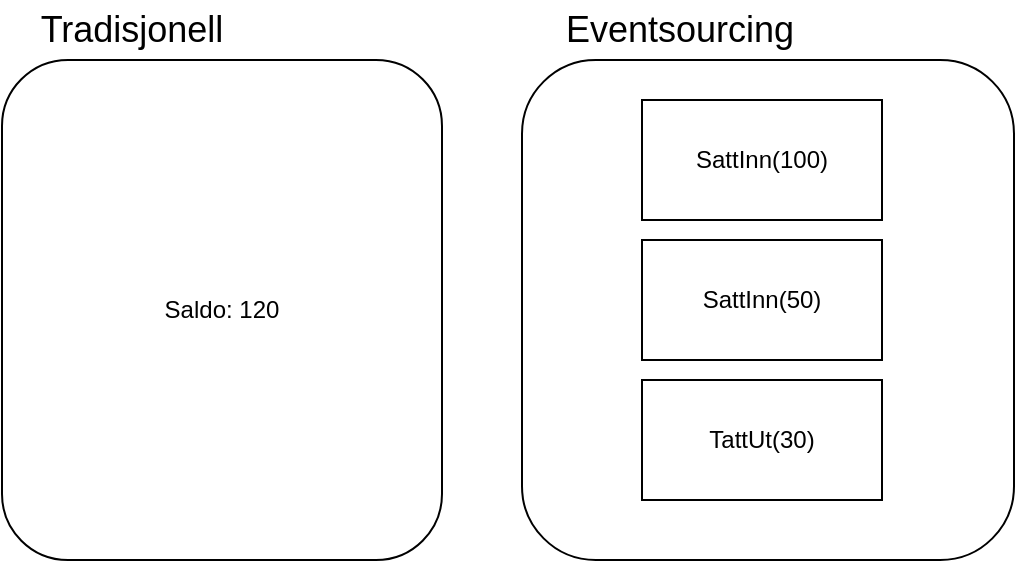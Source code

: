 <mxfile version="20.3.0" type="device"><diagram id="KxJrrXk2LmQrVdPmIHLp" name="Page-1"><mxGraphModel dx="1102" dy="2034" grid="1" gridSize="10" guides="1" tooltips="1" connect="1" arrows="1" fold="1" page="1" pageScale="1" pageWidth="827" pageHeight="1169" math="0" shadow="0"><root><mxCell id="0"/><mxCell id="1" parent="0"/><mxCell id="FWpSF5oOAG_d2iLzWNTc-8" value="" style="group" vertex="1" connectable="0" parent="1"><mxGeometry x="20" y="-10" width="220" height="280" as="geometry"/></mxCell><mxCell id="FWpSF5oOAG_d2iLzWNTc-1" value="Saldo: 120" style="rounded=1;whiteSpace=wrap;html=1;" vertex="1" parent="FWpSF5oOAG_d2iLzWNTc-8"><mxGeometry y="30" width="220" height="250" as="geometry"/></mxCell><mxCell id="FWpSF5oOAG_d2iLzWNTc-6" value="&lt;font style=&quot;font-size: 18px;&quot;&gt;Tradisjonell&lt;/font&gt;" style="text;html=1;strokeColor=none;fillColor=none;align=center;verticalAlign=middle;whiteSpace=wrap;rounded=0;" vertex="1" parent="FWpSF5oOAG_d2iLzWNTc-8"><mxGeometry width="130" height="30" as="geometry"/></mxCell><mxCell id="FWpSF5oOAG_d2iLzWNTc-9" value="" style="group" vertex="1" connectable="0" parent="1"><mxGeometry x="280" y="-10" width="246" height="280" as="geometry"/></mxCell><mxCell id="FWpSF5oOAG_d2iLzWNTc-2" value="" style="rounded=1;whiteSpace=wrap;html=1;" vertex="1" parent="FWpSF5oOAG_d2iLzWNTc-9"><mxGeometry y="30" width="246" height="250" as="geometry"/></mxCell><mxCell id="FWpSF5oOAG_d2iLzWNTc-3" value="SattInn(100)" style="rounded=0;whiteSpace=wrap;html=1;" vertex="1" parent="FWpSF5oOAG_d2iLzWNTc-9"><mxGeometry x="60" y="50" width="120" height="60" as="geometry"/></mxCell><mxCell id="FWpSF5oOAG_d2iLzWNTc-4" value="SattInn(50)" style="rounded=0;whiteSpace=wrap;html=1;" vertex="1" parent="FWpSF5oOAG_d2iLzWNTc-9"><mxGeometry x="60" y="120" width="120" height="60" as="geometry"/></mxCell><mxCell id="FWpSF5oOAG_d2iLzWNTc-5" value="TattUt(30)" style="rounded=0;whiteSpace=wrap;html=1;" vertex="1" parent="FWpSF5oOAG_d2iLzWNTc-9"><mxGeometry x="60" y="190" width="120" height="60" as="geometry"/></mxCell><mxCell id="FWpSF5oOAG_d2iLzWNTc-7" value="&lt;font style=&quot;font-size: 18px;&quot;&gt;Eventsourcing&lt;/font&gt;" style="text;html=1;strokeColor=none;fillColor=none;align=center;verticalAlign=middle;whiteSpace=wrap;rounded=0;" vertex="1" parent="FWpSF5oOAG_d2iLzWNTc-9"><mxGeometry x="14" width="130" height="30" as="geometry"/></mxCell></root></mxGraphModel></diagram></mxfile>